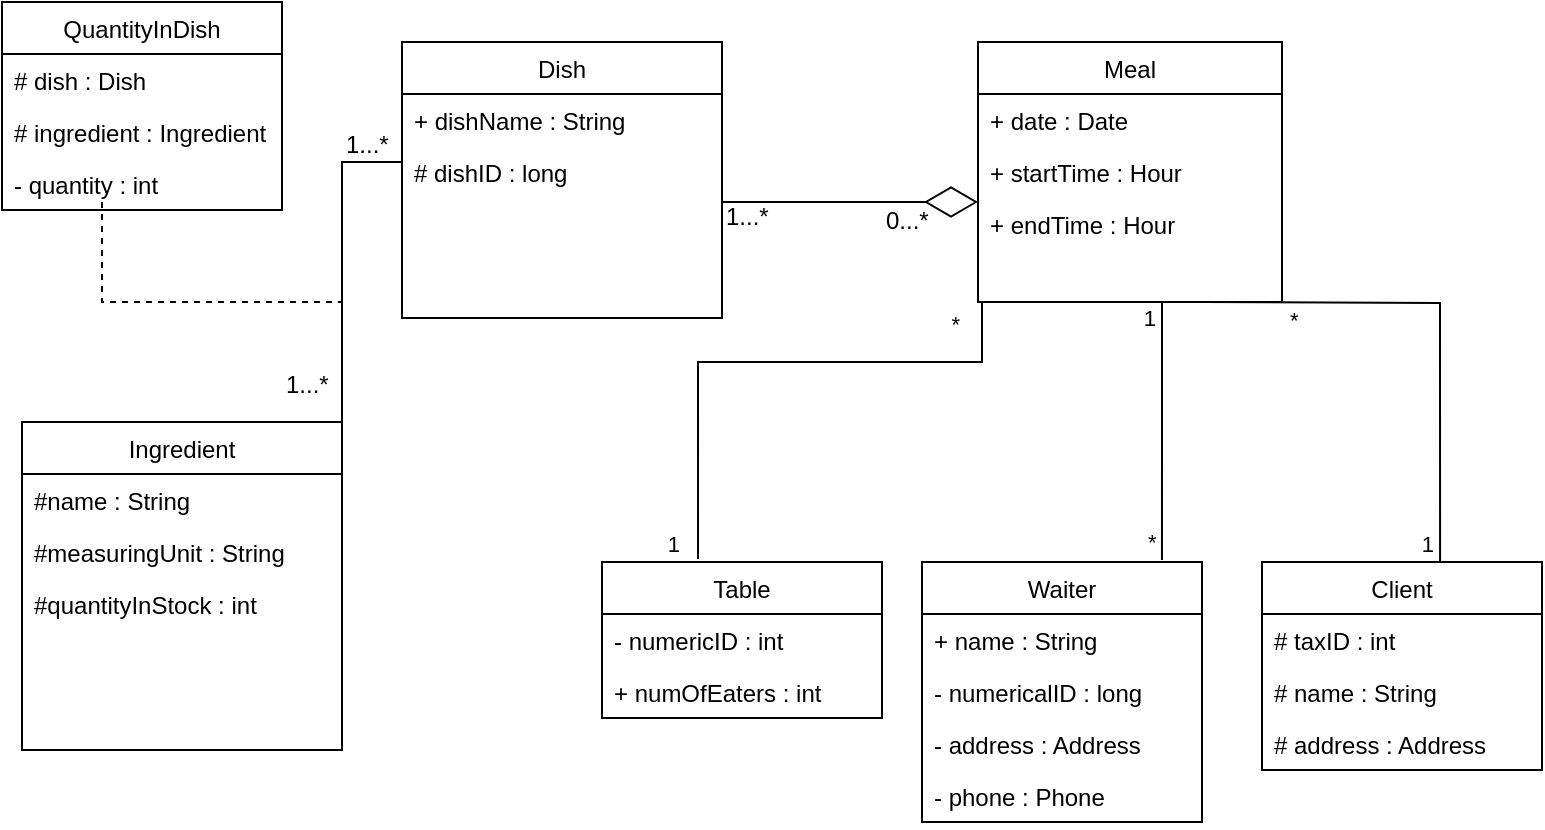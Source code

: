 <mxfile version="17.4.4" type="device"><diagram id="C5RBs43oDa-KdzZeNtuy" name="Page-1"><mxGraphModel dx="1422" dy="786" grid="1" gridSize="10" guides="1" tooltips="1" connect="1" arrows="1" fold="1" page="1" pageScale="1" pageWidth="827" pageHeight="1169" math="0" shadow="0"><root><mxCell id="WIyWlLk6GJQsqaUBKTNV-0"/><mxCell id="WIyWlLk6GJQsqaUBKTNV-1" parent="WIyWlLk6GJQsqaUBKTNV-0"/><mxCell id="zkfFHV4jXpPFQw0GAbJ--0" value="Dish" style="swimlane;fontStyle=0;align=center;verticalAlign=top;childLayout=stackLayout;horizontal=1;startSize=26;horizontalStack=0;resizeParent=1;resizeLast=0;collapsible=1;marginBottom=0;rounded=0;shadow=0;strokeWidth=1;" parent="WIyWlLk6GJQsqaUBKTNV-1" vertex="1"><mxGeometry x="220" y="120" width="160" height="138" as="geometry"><mxRectangle x="230" y="140" width="160" height="26" as="alternateBounds"/></mxGeometry></mxCell><mxCell id="zkfFHV4jXpPFQw0GAbJ--1" value="+ dishName : String" style="text;align=left;verticalAlign=top;spacingLeft=4;spacingRight=4;overflow=hidden;rotatable=0;points=[[0,0.5],[1,0.5]];portConstraint=eastwest;" parent="zkfFHV4jXpPFQw0GAbJ--0" vertex="1"><mxGeometry y="26" width="160" height="26" as="geometry"/></mxCell><mxCell id="zkfFHV4jXpPFQw0GAbJ--2" value="# dishID : long" style="text;align=left;verticalAlign=top;spacingLeft=4;spacingRight=4;overflow=hidden;rotatable=0;points=[[0,0.5],[1,0.5]];portConstraint=eastwest;rounded=0;shadow=0;html=0;" parent="zkfFHV4jXpPFQw0GAbJ--0" vertex="1"><mxGeometry y="52" width="160" height="26" as="geometry"/></mxCell><mxCell id="zkfFHV4jXpPFQw0GAbJ--6" value="Ingredient" style="swimlane;fontStyle=0;align=center;verticalAlign=top;childLayout=stackLayout;horizontal=1;startSize=26;horizontalStack=0;resizeParent=1;resizeLast=0;collapsible=1;marginBottom=0;rounded=0;shadow=0;strokeWidth=1;" parent="WIyWlLk6GJQsqaUBKTNV-1" vertex="1"><mxGeometry x="30" y="310" width="160" height="164" as="geometry"><mxRectangle x="130" y="380" width="160" height="26" as="alternateBounds"/></mxGeometry></mxCell><mxCell id="zkfFHV4jXpPFQw0GAbJ--7" value="#name : String" style="text;align=left;verticalAlign=top;spacingLeft=4;spacingRight=4;overflow=hidden;rotatable=0;points=[[0,0.5],[1,0.5]];portConstraint=eastwest;" parent="zkfFHV4jXpPFQw0GAbJ--6" vertex="1"><mxGeometry y="26" width="160" height="26" as="geometry"/></mxCell><mxCell id="zkfFHV4jXpPFQw0GAbJ--8" value="#measuringUnit : String" style="text;align=left;verticalAlign=top;spacingLeft=4;spacingRight=4;overflow=hidden;rotatable=0;points=[[0,0.5],[1,0.5]];portConstraint=eastwest;rounded=0;shadow=0;html=0;" parent="zkfFHV4jXpPFQw0GAbJ--6" vertex="1"><mxGeometry y="52" width="160" height="26" as="geometry"/></mxCell><mxCell id="H3KQpZCcFNAG_rGErlNI-7" value="#quantityInStock : int" style="text;align=left;verticalAlign=top;spacingLeft=4;spacingRight=4;overflow=hidden;rotatable=0;points=[[0,0.5],[1,0.5]];portConstraint=eastwest;rounded=0;shadow=0;html=0;" vertex="1" parent="zkfFHV4jXpPFQw0GAbJ--6"><mxGeometry y="78" width="160" height="26" as="geometry"/></mxCell><mxCell id="zkfFHV4jXpPFQw0GAbJ--17" value="Meal" style="swimlane;fontStyle=0;align=center;verticalAlign=top;childLayout=stackLayout;horizontal=1;startSize=26;horizontalStack=0;resizeParent=1;resizeLast=0;collapsible=1;marginBottom=0;rounded=0;shadow=0;strokeWidth=1;" parent="WIyWlLk6GJQsqaUBKTNV-1" vertex="1"><mxGeometry x="508" y="120" width="152" height="130" as="geometry"><mxRectangle x="550" y="140" width="160" height="26" as="alternateBounds"/></mxGeometry></mxCell><mxCell id="zkfFHV4jXpPFQw0GAbJ--18" value="+ date : Date" style="text;align=left;verticalAlign=top;spacingLeft=4;spacingRight=4;overflow=hidden;rotatable=0;points=[[0,0.5],[1,0.5]];portConstraint=eastwest;" parent="zkfFHV4jXpPFQw0GAbJ--17" vertex="1"><mxGeometry y="26" width="152" height="26" as="geometry"/></mxCell><mxCell id="zkfFHV4jXpPFQw0GAbJ--19" value="+ startTime : Hour" style="text;align=left;verticalAlign=top;spacingLeft=4;spacingRight=4;overflow=hidden;rotatable=0;points=[[0,0.5],[1,0.5]];portConstraint=eastwest;rounded=0;shadow=0;html=0;" parent="zkfFHV4jXpPFQw0GAbJ--17" vertex="1"><mxGeometry y="52" width="152" height="26" as="geometry"/></mxCell><mxCell id="zkfFHV4jXpPFQw0GAbJ--20" value="+ endTime : Hour" style="text;align=left;verticalAlign=top;spacingLeft=4;spacingRight=4;overflow=hidden;rotatable=0;points=[[0,0.5],[1,0.5]];portConstraint=eastwest;rounded=0;shadow=0;html=0;" parent="zkfFHV4jXpPFQw0GAbJ--17" vertex="1"><mxGeometry y="78" width="152" height="26" as="geometry"/></mxCell><mxCell id="H3KQpZCcFNAG_rGErlNI-36" value="" style="endArrow=none;html=1;edgeStyle=orthogonalEdgeStyle;rounded=0;exitX=0.343;exitY=-0.019;exitDx=0;exitDy=0;exitPerimeter=0;" edge="1" parent="zkfFHV4jXpPFQw0GAbJ--17" source="H3KQpZCcFNAG_rGErlNI-32"><mxGeometry relative="1" as="geometry"><mxPoint x="-98" y="130" as="sourcePoint"/><mxPoint x="62" y="130" as="targetPoint"/><Array as="points"><mxPoint x="-140" y="160"/><mxPoint x="2" y="160"/><mxPoint x="2" y="130"/></Array></mxGeometry></mxCell><mxCell id="H3KQpZCcFNAG_rGErlNI-2" value="" style="endArrow=diamondThin;endFill=0;endSize=24;html=1;rounded=0;exitX=1;exitY=1.077;exitDx=0;exitDy=0;exitPerimeter=0;" edge="1" parent="WIyWlLk6GJQsqaUBKTNV-1" source="zkfFHV4jXpPFQw0GAbJ--2"><mxGeometry width="160" relative="1" as="geometry"><mxPoint x="348" y="200" as="sourcePoint"/><mxPoint x="508" y="200" as="targetPoint"/></mxGeometry></mxCell><mxCell id="H3KQpZCcFNAG_rGErlNI-3" value="1...*" style="resizable=0;align=left;verticalAlign=bottom;labelBackgroundColor=none;fontSize=12;" connectable="0" vertex="1" parent="WIyWlLk6GJQsqaUBKTNV-1"><mxGeometry x="380" y="216" as="geometry"/></mxCell><mxCell id="H3KQpZCcFNAG_rGErlNI-5" value="0...*" style="resizable=0;align=left;verticalAlign=bottom;labelBackgroundColor=none;fontSize=12;" connectable="0" vertex="1" parent="WIyWlLk6GJQsqaUBKTNV-1"><mxGeometry x="460" y="218" as="geometry"/></mxCell><mxCell id="H3KQpZCcFNAG_rGErlNI-8" value="" style="endArrow=none;html=1;edgeStyle=orthogonalEdgeStyle;rounded=0;entryX=0;entryY=0.5;entryDx=0;entryDy=0;" edge="1" parent="WIyWlLk6GJQsqaUBKTNV-1" source="zkfFHV4jXpPFQw0GAbJ--6" target="zkfFHV4jXpPFQw0GAbJ--2"><mxGeometry relative="1" as="geometry"><mxPoint x="90" y="300" as="sourcePoint"/><mxPoint x="240" y="180" as="targetPoint"/><Array as="points"><mxPoint x="190" y="180"/><mxPoint x="220" y="180"/></Array></mxGeometry></mxCell><mxCell id="H3KQpZCcFNAG_rGErlNI-11" value="1...*" style="resizable=0;align=left;verticalAlign=bottom;labelBackgroundColor=none;fontSize=12;" connectable="0" vertex="1" parent="WIyWlLk6GJQsqaUBKTNV-1"><mxGeometry x="160" y="300" as="geometry"/></mxCell><mxCell id="H3KQpZCcFNAG_rGErlNI-12" value="1...*" style="resizable=0;align=left;verticalAlign=bottom;labelBackgroundColor=none;fontSize=12;" connectable="0" vertex="1" parent="WIyWlLk6GJQsqaUBKTNV-1"><mxGeometry x="190" y="180" as="geometry"/></mxCell><mxCell id="H3KQpZCcFNAG_rGErlNI-17" value="QuantityInDish" style="swimlane;fontStyle=0;childLayout=stackLayout;horizontal=1;startSize=26;fillColor=none;horizontalStack=0;resizeParent=1;resizeParentMax=0;resizeLast=0;collapsible=1;marginBottom=0;" vertex="1" parent="WIyWlLk6GJQsqaUBKTNV-1"><mxGeometry x="20" y="100" width="140" height="104" as="geometry"/></mxCell><mxCell id="H3KQpZCcFNAG_rGErlNI-18" value="# dish : Dish" style="text;strokeColor=none;fillColor=none;align=left;verticalAlign=top;spacingLeft=4;spacingRight=4;overflow=hidden;rotatable=0;points=[[0,0.5],[1,0.5]];portConstraint=eastwest;" vertex="1" parent="H3KQpZCcFNAG_rGErlNI-17"><mxGeometry y="26" width="140" height="26" as="geometry"/></mxCell><mxCell id="H3KQpZCcFNAG_rGErlNI-19" value="# ingredient : Ingredient" style="text;strokeColor=none;fillColor=none;align=left;verticalAlign=top;spacingLeft=4;spacingRight=4;overflow=hidden;rotatable=0;points=[[0,0.5],[1,0.5]];portConstraint=eastwest;" vertex="1" parent="H3KQpZCcFNAG_rGErlNI-17"><mxGeometry y="52" width="140" height="26" as="geometry"/></mxCell><mxCell id="H3KQpZCcFNAG_rGErlNI-20" value="- quantity : int" style="text;strokeColor=none;fillColor=none;align=left;verticalAlign=top;spacingLeft=4;spacingRight=4;overflow=hidden;rotatable=0;points=[[0,0.5],[1,0.5]];portConstraint=eastwest;" vertex="1" parent="H3KQpZCcFNAG_rGErlNI-17"><mxGeometry y="78" width="140" height="26" as="geometry"/></mxCell><mxCell id="H3KQpZCcFNAG_rGErlNI-21" value="" style="endArrow=none;html=1;edgeStyle=orthogonalEdgeStyle;rounded=0;exitX=0.357;exitY=0.846;exitDx=0;exitDy=0;exitPerimeter=0;dashed=1;" edge="1" parent="WIyWlLk6GJQsqaUBKTNV-1" source="H3KQpZCcFNAG_rGErlNI-20"><mxGeometry relative="1" as="geometry"><mxPoint x="70" y="210" as="sourcePoint"/><mxPoint x="190" y="250" as="targetPoint"/><Array as="points"><mxPoint x="70" y="250"/></Array></mxGeometry></mxCell><mxCell id="H3KQpZCcFNAG_rGErlNI-24" value="Waiter" style="swimlane;fontStyle=0;childLayout=stackLayout;horizontal=1;startSize=26;fillColor=none;horizontalStack=0;resizeParent=1;resizeParentMax=0;resizeLast=0;collapsible=1;marginBottom=0;" vertex="1" parent="WIyWlLk6GJQsqaUBKTNV-1"><mxGeometry x="480" y="380" width="140" height="130" as="geometry"/></mxCell><mxCell id="H3KQpZCcFNAG_rGErlNI-25" value="+ name : String" style="text;strokeColor=none;fillColor=none;align=left;verticalAlign=top;spacingLeft=4;spacingRight=4;overflow=hidden;rotatable=0;points=[[0,0.5],[1,0.5]];portConstraint=eastwest;" vertex="1" parent="H3KQpZCcFNAG_rGErlNI-24"><mxGeometry y="26" width="140" height="26" as="geometry"/></mxCell><mxCell id="H3KQpZCcFNAG_rGErlNI-26" value="- numericalID : long" style="text;strokeColor=none;fillColor=none;align=left;verticalAlign=top;spacingLeft=4;spacingRight=4;overflow=hidden;rotatable=0;points=[[0,0.5],[1,0.5]];portConstraint=eastwest;" vertex="1" parent="H3KQpZCcFNAG_rGErlNI-24"><mxGeometry y="52" width="140" height="26" as="geometry"/></mxCell><mxCell id="H3KQpZCcFNAG_rGErlNI-27" value="- address : Address" style="text;strokeColor=none;fillColor=none;align=left;verticalAlign=top;spacingLeft=4;spacingRight=4;overflow=hidden;rotatable=0;points=[[0,0.5],[1,0.5]];portConstraint=eastwest;" vertex="1" parent="H3KQpZCcFNAG_rGErlNI-24"><mxGeometry y="78" width="140" height="26" as="geometry"/></mxCell><mxCell id="H3KQpZCcFNAG_rGErlNI-48" value="- phone : Phone " style="text;strokeColor=none;fillColor=none;align=left;verticalAlign=top;spacingLeft=4;spacingRight=4;overflow=hidden;rotatable=0;points=[[0,0.5],[1,0.5]];portConstraint=eastwest;" vertex="1" parent="H3KQpZCcFNAG_rGErlNI-24"><mxGeometry y="104" width="140" height="26" as="geometry"/></mxCell><mxCell id="H3KQpZCcFNAG_rGErlNI-28" value="Client" style="swimlane;fontStyle=0;childLayout=stackLayout;horizontal=1;startSize=26;fillColor=none;horizontalStack=0;resizeParent=1;resizeParentMax=0;resizeLast=0;collapsible=1;marginBottom=0;" vertex="1" parent="WIyWlLk6GJQsqaUBKTNV-1"><mxGeometry x="650" y="380" width="140" height="104" as="geometry"/></mxCell><mxCell id="H3KQpZCcFNAG_rGErlNI-29" value="# taxID : int" style="text;strokeColor=none;fillColor=none;align=left;verticalAlign=top;spacingLeft=4;spacingRight=4;overflow=hidden;rotatable=0;points=[[0,0.5],[1,0.5]];portConstraint=eastwest;" vertex="1" parent="H3KQpZCcFNAG_rGErlNI-28"><mxGeometry y="26" width="140" height="26" as="geometry"/></mxCell><mxCell id="H3KQpZCcFNAG_rGErlNI-30" value="# name : String " style="text;strokeColor=none;fillColor=none;align=left;verticalAlign=top;spacingLeft=4;spacingRight=4;overflow=hidden;rotatable=0;points=[[0,0.5],[1,0.5]];portConstraint=eastwest;" vertex="1" parent="H3KQpZCcFNAG_rGErlNI-28"><mxGeometry y="52" width="140" height="26" as="geometry"/></mxCell><mxCell id="H3KQpZCcFNAG_rGErlNI-31" value="# address : Address" style="text;strokeColor=none;fillColor=none;align=left;verticalAlign=top;spacingLeft=4;spacingRight=4;overflow=hidden;rotatable=0;points=[[0,0.5],[1,0.5]];portConstraint=eastwest;" vertex="1" parent="H3KQpZCcFNAG_rGErlNI-28"><mxGeometry y="78" width="140" height="26" as="geometry"/></mxCell><mxCell id="H3KQpZCcFNAG_rGErlNI-32" value="Table" style="swimlane;fontStyle=0;childLayout=stackLayout;horizontal=1;startSize=26;fillColor=none;horizontalStack=0;resizeParent=1;resizeParentMax=0;resizeLast=0;collapsible=1;marginBottom=0;" vertex="1" parent="WIyWlLk6GJQsqaUBKTNV-1"><mxGeometry x="320" y="380" width="140" height="78" as="geometry"/></mxCell><mxCell id="H3KQpZCcFNAG_rGErlNI-33" value="- numericID : int" style="text;strokeColor=none;fillColor=none;align=left;verticalAlign=top;spacingLeft=4;spacingRight=4;overflow=hidden;rotatable=0;points=[[0,0.5],[1,0.5]];portConstraint=eastwest;" vertex="1" parent="H3KQpZCcFNAG_rGErlNI-32"><mxGeometry y="26" width="140" height="26" as="geometry"/></mxCell><mxCell id="H3KQpZCcFNAG_rGErlNI-34" value="+ numOfEaters : int" style="text;strokeColor=none;fillColor=none;align=left;verticalAlign=top;spacingLeft=4;spacingRight=4;overflow=hidden;rotatable=0;points=[[0,0.5],[1,0.5]];portConstraint=eastwest;" vertex="1" parent="H3KQpZCcFNAG_rGErlNI-32"><mxGeometry y="52" width="140" height="26" as="geometry"/></mxCell><mxCell id="H3KQpZCcFNAG_rGErlNI-63" value="" style="endArrow=none;html=1;edgeStyle=orthogonalEdgeStyle;rounded=0;entryX=0.636;entryY=0;entryDx=0;entryDy=0;entryPerimeter=0;" edge="1" parent="WIyWlLk6GJQsqaUBKTNV-1" target="H3KQpZCcFNAG_rGErlNI-28"><mxGeometry relative="1" as="geometry"><mxPoint x="620" y="250" as="sourcePoint"/><mxPoint x="740" y="340" as="targetPoint"/></mxGeometry></mxCell><mxCell id="H3KQpZCcFNAG_rGErlNI-64" value="*" style="edgeLabel;resizable=0;html=1;align=left;verticalAlign=bottom;" connectable="0" vertex="1" parent="H3KQpZCcFNAG_rGErlNI-63"><mxGeometry x="-1" relative="1" as="geometry"><mxPoint x="42" y="17" as="offset"/></mxGeometry></mxCell><mxCell id="H3KQpZCcFNAG_rGErlNI-65" value="1" style="edgeLabel;resizable=0;html=1;align=right;verticalAlign=bottom;" connectable="0" vertex="1" parent="H3KQpZCcFNAG_rGErlNI-63"><mxGeometry x="1" relative="1" as="geometry"><mxPoint x="-3" as="offset"/></mxGeometry></mxCell><mxCell id="H3KQpZCcFNAG_rGErlNI-66" value="" style="endArrow=none;html=1;edgeStyle=orthogonalEdgeStyle;rounded=0;exitX=0.857;exitY=-0.008;exitDx=0;exitDy=0;exitPerimeter=0;" edge="1" parent="WIyWlLk6GJQsqaUBKTNV-1" source="H3KQpZCcFNAG_rGErlNI-24"><mxGeometry relative="1" as="geometry"><mxPoint x="480" y="324" as="sourcePoint"/><mxPoint x="600" y="250" as="targetPoint"/></mxGeometry></mxCell><mxCell id="H3KQpZCcFNAG_rGErlNI-67" value="*" style="edgeLabel;resizable=0;html=1;align=left;verticalAlign=bottom;" connectable="0" vertex="1" parent="H3KQpZCcFNAG_rGErlNI-66"><mxGeometry x="-1" relative="1" as="geometry"><mxPoint x="-9" as="offset"/></mxGeometry></mxCell><mxCell id="H3KQpZCcFNAG_rGErlNI-68" value="1" style="edgeLabel;resizable=0;html=1;align=right;verticalAlign=bottom;" connectable="0" vertex="1" parent="H3KQpZCcFNAG_rGErlNI-66"><mxGeometry x="1" relative="1" as="geometry"><mxPoint x="-2" y="17" as="offset"/></mxGeometry></mxCell><mxCell id="H3KQpZCcFNAG_rGErlNI-74" value="1" style="edgeLabel;resizable=0;html=1;align=right;verticalAlign=bottom;" connectable="0" vertex="1" parent="H3KQpZCcFNAG_rGErlNI-66"><mxGeometry x="1" relative="1" as="geometry"><mxPoint x="-240" y="130" as="offset"/></mxGeometry></mxCell><mxCell id="H3KQpZCcFNAG_rGErlNI-75" value="*" style="edgeLabel;resizable=0;html=1;align=right;verticalAlign=bottom;" connectable="0" vertex="1" parent="H3KQpZCcFNAG_rGErlNI-66"><mxGeometry x="1" relative="1" as="geometry"><mxPoint x="-100" y="20" as="offset"/></mxGeometry></mxCell></root></mxGraphModel></diagram></mxfile>